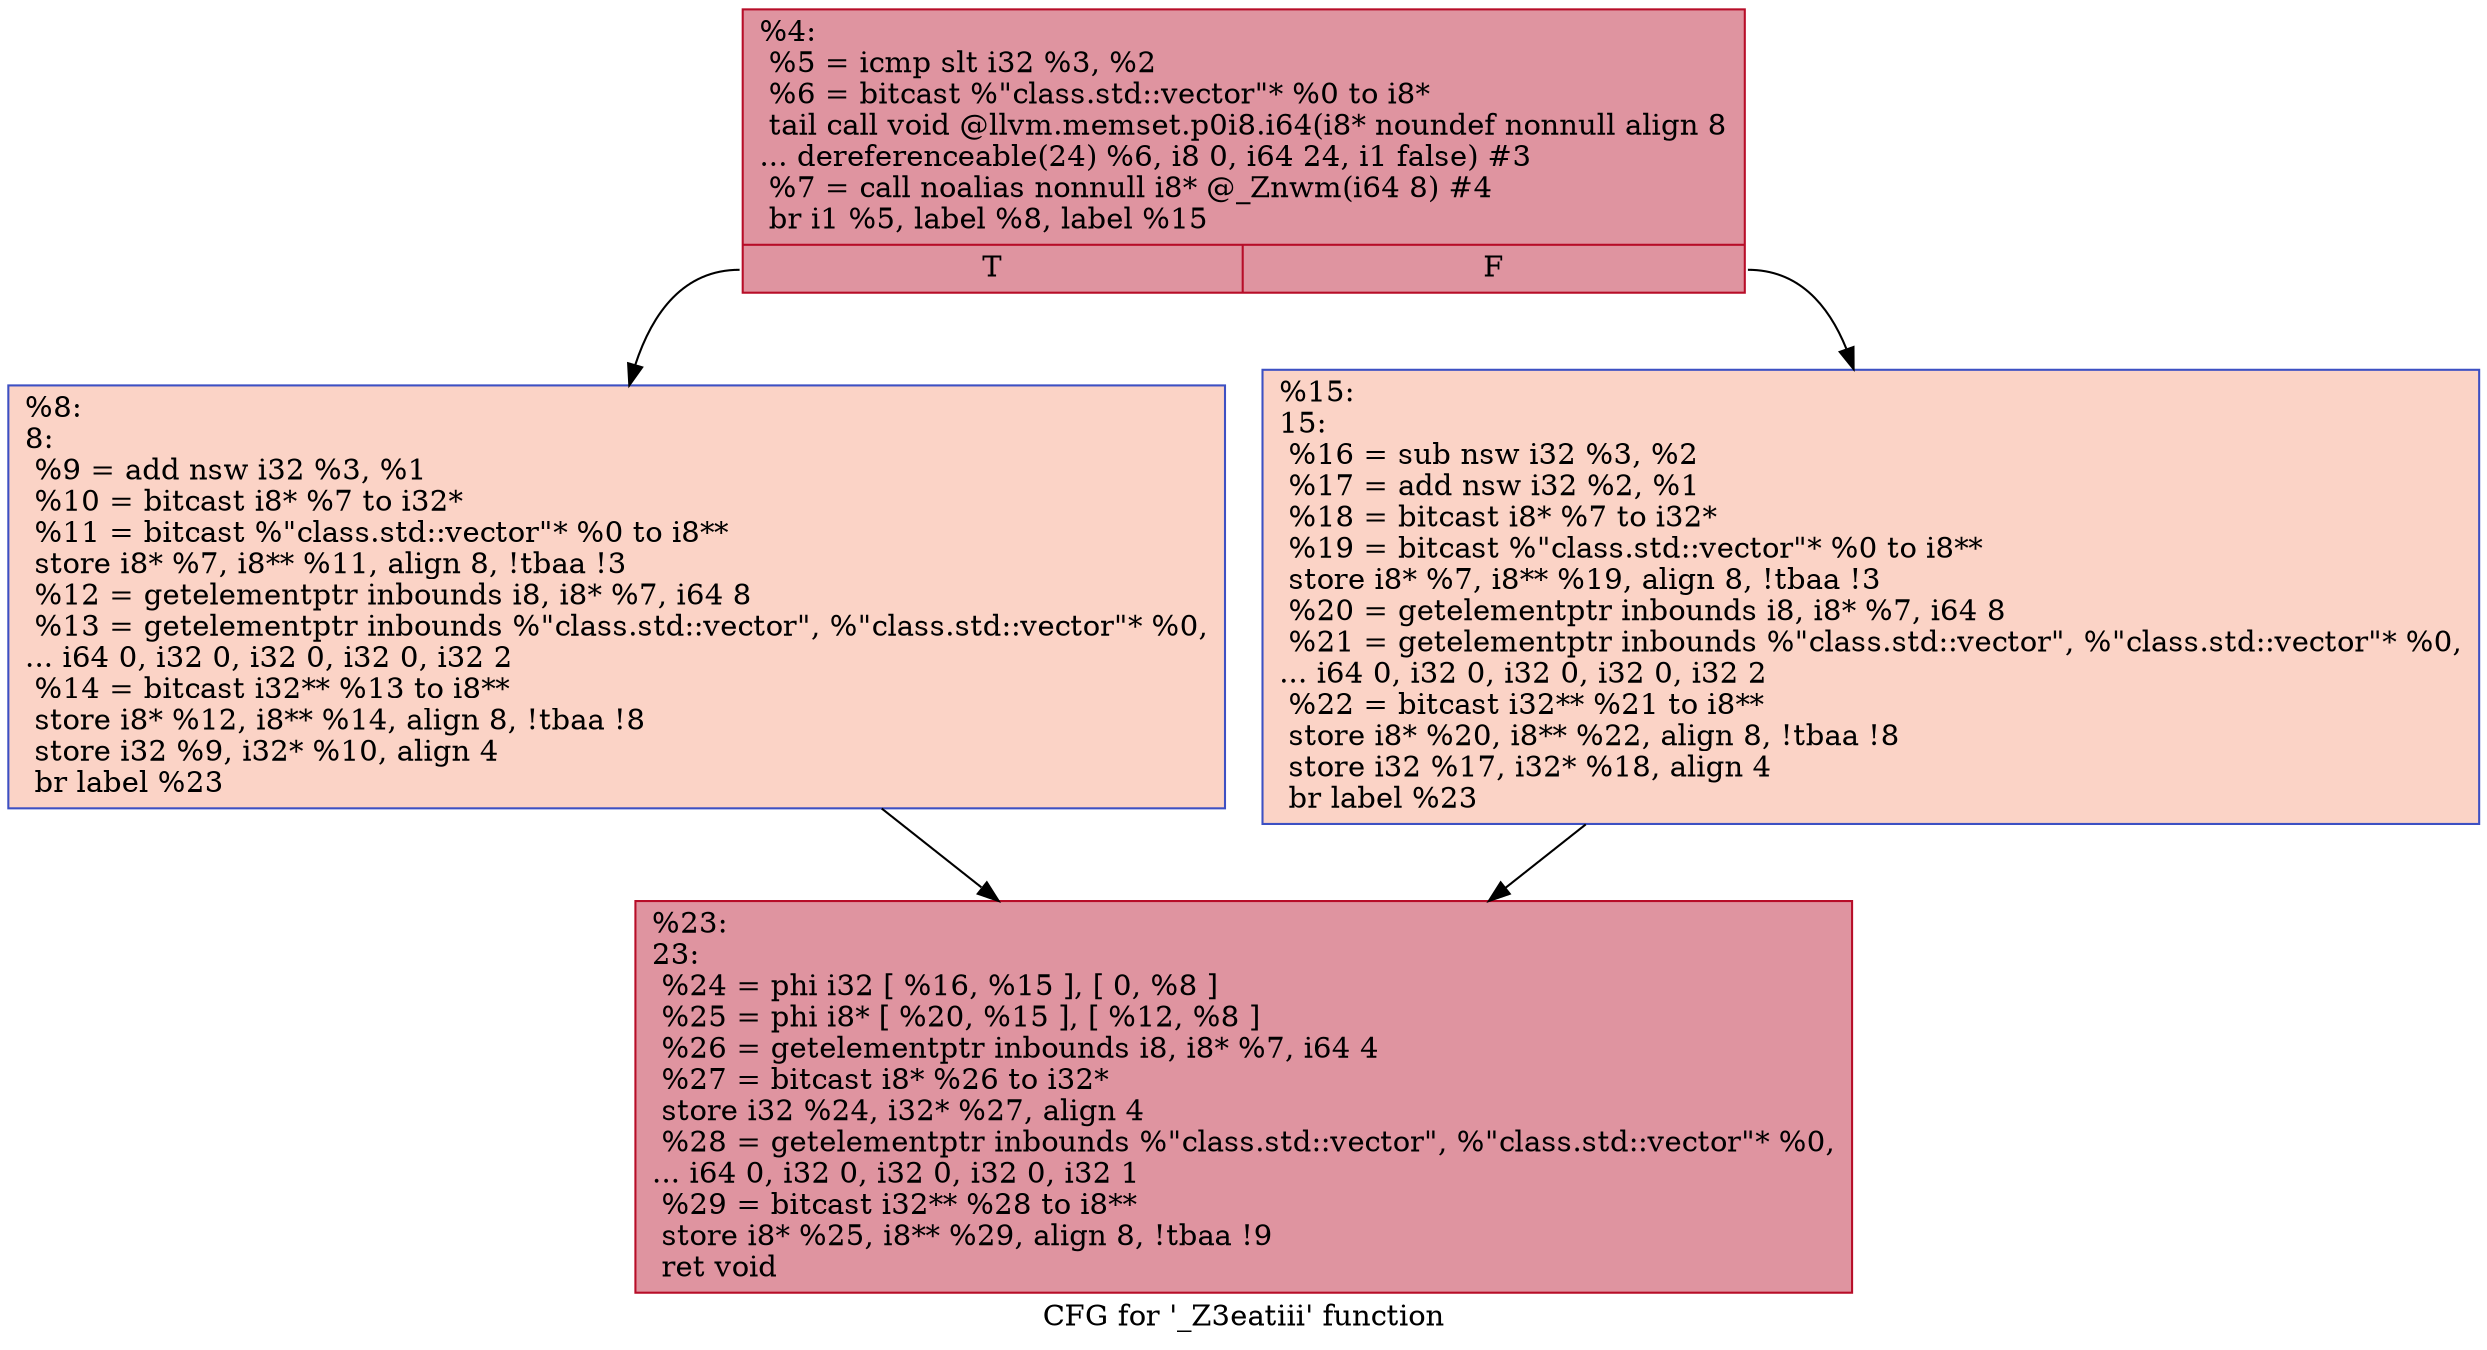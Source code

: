 digraph "CFG for '_Z3eatiii' function" {
	label="CFG for '_Z3eatiii' function";

	Node0x561575c83a80 [shape=record,color="#b70d28ff", style=filled, fillcolor="#b70d2870",label="{%4:\l  %5 = icmp slt i32 %3, %2\l  %6 = bitcast %\"class.std::vector\"* %0 to i8*\l  tail call void @llvm.memset.p0i8.i64(i8* noundef nonnull align 8\l... dereferenceable(24) %6, i8 0, i64 24, i1 false) #3\l  %7 = call noalias nonnull i8* @_Znwm(i64 8) #4\l  br i1 %5, label %8, label %15\l|{<s0>T|<s1>F}}"];
	Node0x561575c83a80:s0 -> Node0x561575c84870;
	Node0x561575c83a80:s1 -> Node0x561575c848c0;
	Node0x561575c84870 [shape=record,color="#3d50c3ff", style=filled, fillcolor="#f59c7d70",label="{%8:\l8:                                                \l  %9 = add nsw i32 %3, %1\l  %10 = bitcast i8* %7 to i32*\l  %11 = bitcast %\"class.std::vector\"* %0 to i8**\l  store i8* %7, i8** %11, align 8, !tbaa !3\l  %12 = getelementptr inbounds i8, i8* %7, i64 8\l  %13 = getelementptr inbounds %\"class.std::vector\", %\"class.std::vector\"* %0,\l... i64 0, i32 0, i32 0, i32 0, i32 2\l  %14 = bitcast i32** %13 to i8**\l  store i8* %12, i8** %14, align 8, !tbaa !8\l  store i32 %9, i32* %10, align 4\l  br label %23\l}"];
	Node0x561575c84870 -> Node0x561575c83b10;
	Node0x561575c848c0 [shape=record,color="#3d50c3ff", style=filled, fillcolor="#f59c7d70",label="{%15:\l15:                                               \l  %16 = sub nsw i32 %3, %2\l  %17 = add nsw i32 %2, %1\l  %18 = bitcast i8* %7 to i32*\l  %19 = bitcast %\"class.std::vector\"* %0 to i8**\l  store i8* %7, i8** %19, align 8, !tbaa !3\l  %20 = getelementptr inbounds i8, i8* %7, i64 8\l  %21 = getelementptr inbounds %\"class.std::vector\", %\"class.std::vector\"* %0,\l... i64 0, i32 0, i32 0, i32 0, i32 2\l  %22 = bitcast i32** %21 to i8**\l  store i8* %20, i8** %22, align 8, !tbaa !8\l  store i32 %17, i32* %18, align 4\l  br label %23\l}"];
	Node0x561575c848c0 -> Node0x561575c83b10;
	Node0x561575c83b10 [shape=record,color="#b70d28ff", style=filled, fillcolor="#b70d2870",label="{%23:\l23:                                               \l  %24 = phi i32 [ %16, %15 ], [ 0, %8 ]\l  %25 = phi i8* [ %20, %15 ], [ %12, %8 ]\l  %26 = getelementptr inbounds i8, i8* %7, i64 4\l  %27 = bitcast i8* %26 to i32*\l  store i32 %24, i32* %27, align 4\l  %28 = getelementptr inbounds %\"class.std::vector\", %\"class.std::vector\"* %0,\l... i64 0, i32 0, i32 0, i32 0, i32 1\l  %29 = bitcast i32** %28 to i8**\l  store i8* %25, i8** %29, align 8, !tbaa !9\l  ret void\l}"];
}
